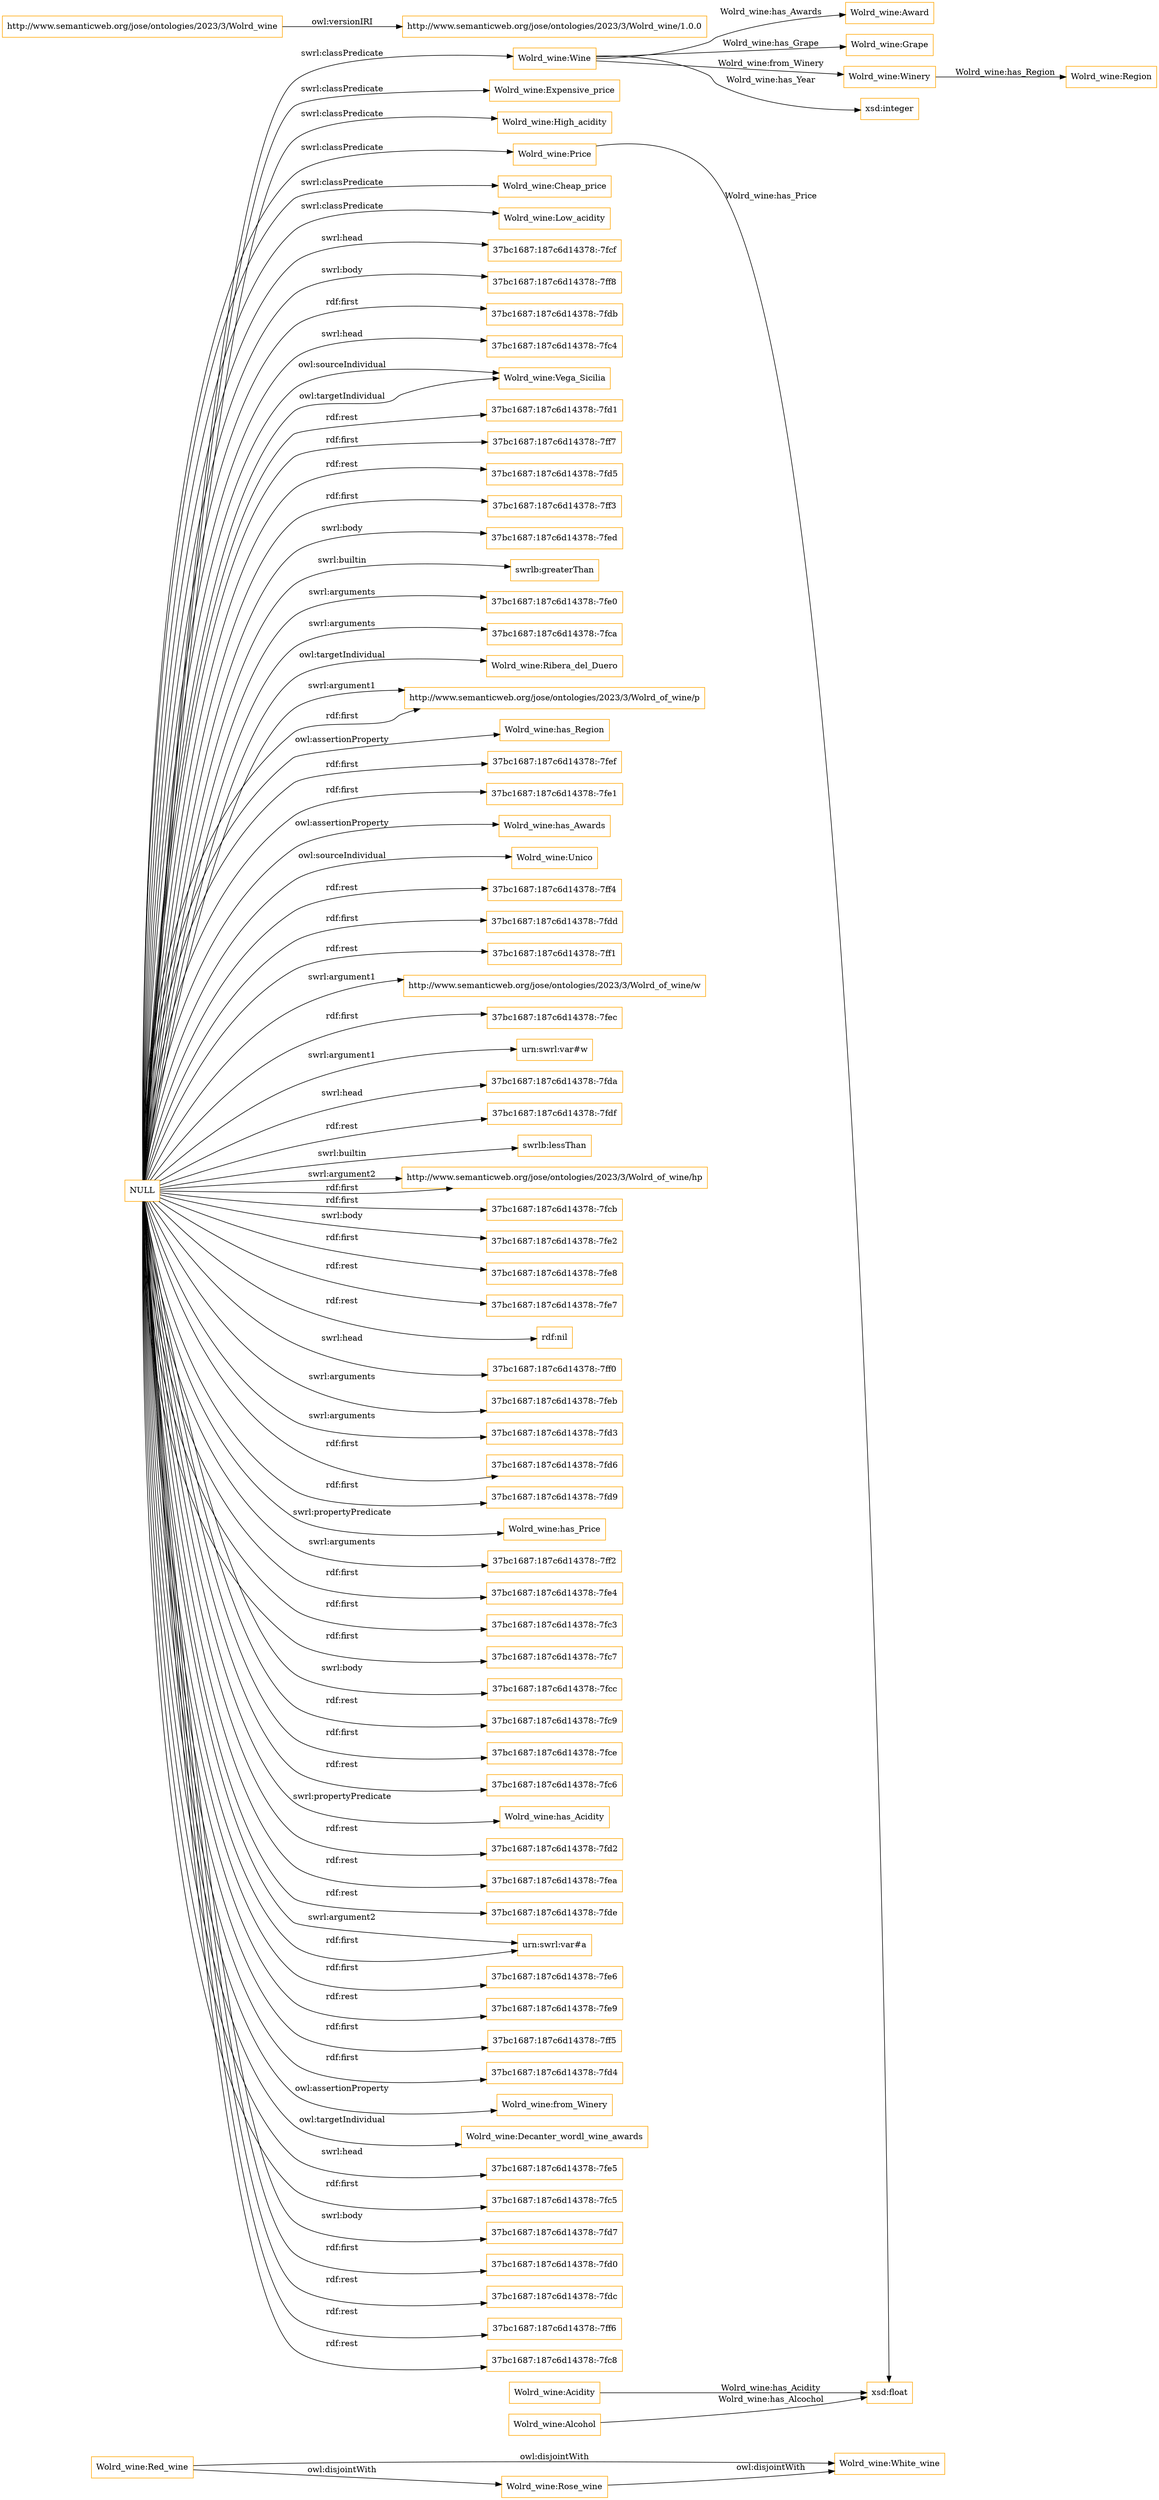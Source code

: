 digraph ar2dtool_diagram { 
rankdir=LR;
size="1501"
node [shape = rectangle, color="orange"]; "Wolrd_wine:White_wine" "Wolrd_wine:Wine" "Wolrd_wine:Award" "Wolrd_wine:Grape" "Wolrd_wine:Expensive_price" "Wolrd_wine:High_acidity" "Wolrd_wine:Winery" "Wolrd_wine:Acidity" "Wolrd_wine:Price" "Wolrd_wine:Alcohol" "Wolrd_wine:Rose_wine" "Wolrd_wine:Cheap_price" "Wolrd_wine:Low_acidity" "Wolrd_wine:Region" "Wolrd_wine:Red_wine" ; /*classes style*/
	"http://www.semanticweb.org/jose/ontologies/2023/3/Wolrd_wine" -> "http://www.semanticweb.org/jose/ontologies/2023/3/Wolrd_wine/1.0.0" [ label = "owl:versionIRI" ];
	"Wolrd_wine:Red_wine" -> "Wolrd_wine:White_wine" [ label = "owl:disjointWith" ];
	"Wolrd_wine:Red_wine" -> "Wolrd_wine:Rose_wine" [ label = "owl:disjointWith" ];
	"Wolrd_wine:Rose_wine" -> "Wolrd_wine:White_wine" [ label = "owl:disjointWith" ];
	"NULL" -> "Wolrd_wine:Low_acidity" [ label = "swrl:classPredicate" ];
	"NULL" -> "37bc1687:187c6d14378:-7fcf" [ label = "swrl:head" ];
	"NULL" -> "37bc1687:187c6d14378:-7ff8" [ label = "swrl:body" ];
	"NULL" -> "37bc1687:187c6d14378:-7fdb" [ label = "rdf:first" ];
	"NULL" -> "37bc1687:187c6d14378:-7fc4" [ label = "swrl:head" ];
	"NULL" -> "Wolrd_wine:Vega_Sicilia" [ label = "owl:sourceIndividual" ];
	"NULL" -> "37bc1687:187c6d14378:-7fd1" [ label = "rdf:rest" ];
	"NULL" -> "37bc1687:187c6d14378:-7ff7" [ label = "rdf:first" ];
	"NULL" -> "37bc1687:187c6d14378:-7fd5" [ label = "rdf:rest" ];
	"NULL" -> "37bc1687:187c6d14378:-7ff3" [ label = "rdf:first" ];
	"NULL" -> "37bc1687:187c6d14378:-7fed" [ label = "swrl:body" ];
	"NULL" -> "swrlb:greaterThan" [ label = "swrl:builtin" ];
	"NULL" -> "37bc1687:187c6d14378:-7fe0" [ label = "swrl:arguments" ];
	"NULL" -> "37bc1687:187c6d14378:-7fca" [ label = "swrl:arguments" ];
	"NULL" -> "Wolrd_wine:Ribera_del_Duero" [ label = "owl:targetIndividual" ];
	"NULL" -> "http://www.semanticweb.org/jose/ontologies/2023/3/Wolrd_of_wine/p" [ label = "swrl:argument1" ];
	"NULL" -> "Wolrd_wine:has_Region" [ label = "owl:assertionProperty" ];
	"NULL" -> "37bc1687:187c6d14378:-7fef" [ label = "rdf:first" ];
	"NULL" -> "37bc1687:187c6d14378:-7fe1" [ label = "rdf:first" ];
	"NULL" -> "Wolrd_wine:has_Awards" [ label = "owl:assertionProperty" ];
	"NULL" -> "Wolrd_wine:Unico" [ label = "owl:sourceIndividual" ];
	"NULL" -> "37bc1687:187c6d14378:-7ff4" [ label = "rdf:rest" ];
	"NULL" -> "37bc1687:187c6d14378:-7fdd" [ label = "rdf:first" ];
	"NULL" -> "Wolrd_wine:Price" [ label = "swrl:classPredicate" ];
	"NULL" -> "37bc1687:187c6d14378:-7ff1" [ label = "rdf:rest" ];
	"NULL" -> "http://www.semanticweb.org/jose/ontologies/2023/3/Wolrd_of_wine/w" [ label = "swrl:argument1" ];
	"NULL" -> "37bc1687:187c6d14378:-7fec" [ label = "rdf:first" ];
	"NULL" -> "urn:swrl:var#w" [ label = "swrl:argument1" ];
	"NULL" -> "37bc1687:187c6d14378:-7fda" [ label = "swrl:head" ];
	"NULL" -> "37bc1687:187c6d14378:-7fdf" [ label = "rdf:rest" ];
	"NULL" -> "http://www.semanticweb.org/jose/ontologies/2023/3/Wolrd_of_wine/p" [ label = "rdf:first" ];
	"NULL" -> "swrlb:lessThan" [ label = "swrl:builtin" ];
	"NULL" -> "http://www.semanticweb.org/jose/ontologies/2023/3/Wolrd_of_wine/hp" [ label = "swrl:argument2" ];
	"NULL" -> "37bc1687:187c6d14378:-7fcb" [ label = "rdf:first" ];
	"NULL" -> "Wolrd_wine:Vega_Sicilia" [ label = "owl:targetIndividual" ];
	"NULL" -> "37bc1687:187c6d14378:-7fe2" [ label = "swrl:body" ];
	"NULL" -> "Wolrd_wine:Expensive_price" [ label = "swrl:classPredicate" ];
	"NULL" -> "37bc1687:187c6d14378:-7fe8" [ label = "rdf:first" ];
	"NULL" -> "37bc1687:187c6d14378:-7fe7" [ label = "rdf:rest" ];
	"NULL" -> "rdf:nil" [ label = "rdf:rest" ];
	"NULL" -> "37bc1687:187c6d14378:-7ff0" [ label = "swrl:head" ];
	"NULL" -> "Wolrd_wine:Wine" [ label = "swrl:classPredicate" ];
	"NULL" -> "37bc1687:187c6d14378:-7feb" [ label = "swrl:arguments" ];
	"NULL" -> "37bc1687:187c6d14378:-7fd3" [ label = "swrl:arguments" ];
	"NULL" -> "37bc1687:187c6d14378:-7fd6" [ label = "rdf:first" ];
	"NULL" -> "37bc1687:187c6d14378:-7fd9" [ label = "rdf:first" ];
	"NULL" -> "Wolrd_wine:has_Price" [ label = "swrl:propertyPredicate" ];
	"NULL" -> "37bc1687:187c6d14378:-7ff2" [ label = "swrl:arguments" ];
	"NULL" -> "http://www.semanticweb.org/jose/ontologies/2023/3/Wolrd_of_wine/hp" [ label = "rdf:first" ];
	"NULL" -> "37bc1687:187c6d14378:-7fe4" [ label = "rdf:first" ];
	"NULL" -> "37bc1687:187c6d14378:-7fc3" [ label = "rdf:first" ];
	"NULL" -> "37bc1687:187c6d14378:-7fc7" [ label = "rdf:first" ];
	"NULL" -> "37bc1687:187c6d14378:-7fcc" [ label = "swrl:body" ];
	"NULL" -> "37bc1687:187c6d14378:-7fc9" [ label = "rdf:rest" ];
	"NULL" -> "Wolrd_wine:Cheap_price" [ label = "swrl:classPredicate" ];
	"NULL" -> "37bc1687:187c6d14378:-7fce" [ label = "rdf:first" ];
	"NULL" -> "37bc1687:187c6d14378:-7fc6" [ label = "rdf:rest" ];
	"NULL" -> "Wolrd_wine:has_Acidity" [ label = "swrl:propertyPredicate" ];
	"NULL" -> "37bc1687:187c6d14378:-7fd2" [ label = "rdf:rest" ];
	"NULL" -> "37bc1687:187c6d14378:-7fea" [ label = "rdf:rest" ];
	"NULL" -> "37bc1687:187c6d14378:-7fde" [ label = "rdf:rest" ];
	"NULL" -> "urn:swrl:var#a" [ label = "swrl:argument2" ];
	"NULL" -> "37bc1687:187c6d14378:-7fe6" [ label = "rdf:first" ];
	"NULL" -> "37bc1687:187c6d14378:-7fe9" [ label = "rdf:rest" ];
	"NULL" -> "urn:swrl:var#a" [ label = "rdf:first" ];
	"NULL" -> "37bc1687:187c6d14378:-7ff5" [ label = "rdf:first" ];
	"NULL" -> "37bc1687:187c6d14378:-7fd4" [ label = "rdf:first" ];
	"NULL" -> "Wolrd_wine:from_Winery" [ label = "owl:assertionProperty" ];
	"NULL" -> "Wolrd_wine:Decanter_wordl_wine_awards" [ label = "owl:targetIndividual" ];
	"NULL" -> "37bc1687:187c6d14378:-7fe5" [ label = "swrl:head" ];
	"NULL" -> "37bc1687:187c6d14378:-7fc5" [ label = "rdf:first" ];
	"NULL" -> "37bc1687:187c6d14378:-7fd7" [ label = "swrl:body" ];
	"NULL" -> "37bc1687:187c6d14378:-7fd0" [ label = "rdf:first" ];
	"NULL" -> "37bc1687:187c6d14378:-7fdc" [ label = "rdf:rest" ];
	"NULL" -> "Wolrd_wine:High_acidity" [ label = "swrl:classPredicate" ];
	"NULL" -> "37bc1687:187c6d14378:-7ff6" [ label = "rdf:rest" ];
	"NULL" -> "37bc1687:187c6d14378:-7fc8" [ label = "rdf:rest" ];
	"Wolrd_wine:Price" -> "xsd:float" [ label = "Wolrd_wine:has_Price" ];
	"Wolrd_wine:Alcohol" -> "xsd:float" [ label = "Wolrd_wine:has_Alcochol" ];
	"Wolrd_wine:Wine" -> "xsd:integer" [ label = "Wolrd_wine:has_Year" ];
	"Wolrd_wine:Acidity" -> "xsd:float" [ label = "Wolrd_wine:has_Acidity" ];
	"Wolrd_wine:Winery" -> "Wolrd_wine:Region" [ label = "Wolrd_wine:has_Region" ];
	"Wolrd_wine:Wine" -> "Wolrd_wine:Grape" [ label = "Wolrd_wine:has_Grape" ];
	"Wolrd_wine:Wine" -> "Wolrd_wine:Winery" [ label = "Wolrd_wine:from_Winery" ];
	"Wolrd_wine:Wine" -> "Wolrd_wine:Award" [ label = "Wolrd_wine:has_Awards" ];

}
